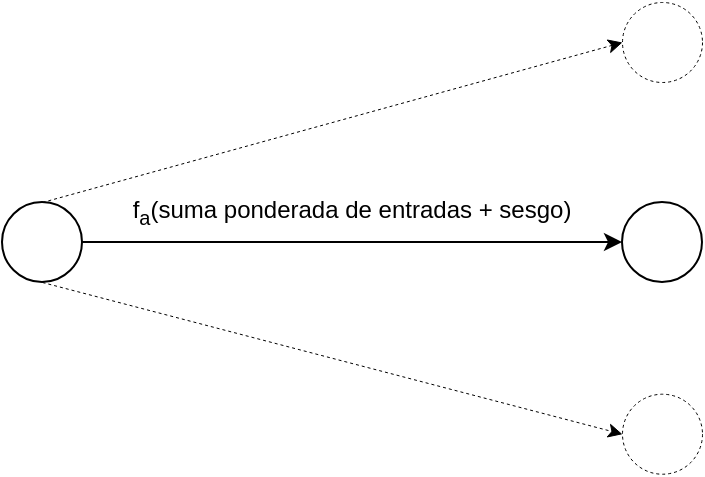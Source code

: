 <mxfile version="20.6.0" type="device"><diagram id="ryoa4Do136EA83S5TR0n" name="Página-1"><mxGraphModel dx="460" dy="719" grid="1" gridSize="10" guides="1" tooltips="1" connect="1" arrows="1" fold="1" page="1" pageScale="1" pageWidth="827" pageHeight="1169" math="0" shadow="0"><root><mxCell id="0"/><mxCell id="1" parent="0"/><mxCell id="MwwMl6Ch4zOOQHR7n04v-1" value="" style="ellipse;whiteSpace=wrap;html=1;aspect=fixed;" vertex="1" parent="1"><mxGeometry x="20" y="370" width="40" height="40" as="geometry"/></mxCell><mxCell id="MwwMl6Ch4zOOQHR7n04v-2" value="" style="ellipse;whiteSpace=wrap;html=1;aspect=fixed;" vertex="1" parent="1"><mxGeometry x="330" y="370" width="40" height="40" as="geometry"/></mxCell><mxCell id="MwwMl6Ch4zOOQHR7n04v-3" value="" style="endArrow=classic;html=1;rounded=0;entryX=0;entryY=0.5;entryDx=0;entryDy=0;exitX=1;exitY=0.5;exitDx=0;exitDy=0;" edge="1" parent="1" source="MwwMl6Ch4zOOQHR7n04v-1" target="MwwMl6Ch4zOOQHR7n04v-2"><mxGeometry width="50" height="50" relative="1" as="geometry"><mxPoint x="220" y="410" as="sourcePoint"/><mxPoint x="270" y="360" as="targetPoint"/></mxGeometry></mxCell><mxCell id="MwwMl6Ch4zOOQHR7n04v-4" value="" style="endArrow=classic;html=1;rounded=0;exitX=0.5;exitY=0;exitDx=0;exitDy=0;entryX=0;entryY=0.5;entryDx=0;entryDy=0;dashed=1;strokeWidth=0.5;" edge="1" parent="1" source="MwwMl6Ch4zOOQHR7n04v-1" target="MwwMl6Ch4zOOQHR7n04v-6"><mxGeometry width="50" height="50" relative="1" as="geometry"><mxPoint x="144.142" y="345.858" as="sourcePoint"/><mxPoint x="330" y="300" as="targetPoint"/></mxGeometry></mxCell><mxCell id="MwwMl6Ch4zOOQHR7n04v-5" value="" style="endArrow=classic;html=1;rounded=0;exitX=0.5;exitY=1;exitDx=0;exitDy=0;entryX=0;entryY=0.5;entryDx=0;entryDy=0;dashed=1;strokeWidth=0.5;" edge="1" parent="1" source="MwwMl6Ch4zOOQHR7n04v-1" target="MwwMl6Ch4zOOQHR7n04v-7"><mxGeometry width="50" height="50" relative="1" as="geometry"><mxPoint x="144.142" y="440.002" as="sourcePoint"/><mxPoint x="290" y="495.86" as="targetPoint"/></mxGeometry></mxCell><mxCell id="MwwMl6Ch4zOOQHR7n04v-6" value="" style="ellipse;whiteSpace=wrap;html=1;aspect=fixed;dashed=1;strokeWidth=0.5;" vertex="1" parent="1"><mxGeometry x="330" y="270" width="40" height="40" as="geometry"/></mxCell><mxCell id="MwwMl6Ch4zOOQHR7n04v-7" value="" style="ellipse;whiteSpace=wrap;html=1;aspect=fixed;dashed=1;strokeWidth=0.5;" vertex="1" parent="1"><mxGeometry x="330" y="465.86" width="40" height="40" as="geometry"/></mxCell><mxCell id="MwwMl6Ch4zOOQHR7n04v-8" value="f&lt;sub&gt;a&lt;/sub&gt;(suma ponderada de entradas + sesgo)" style="text;html=1;strokeColor=none;fillColor=none;align=center;verticalAlign=middle;whiteSpace=wrap;rounded=0;dashed=1;strokeWidth=0;" vertex="1" parent="1"><mxGeometry x="70" y="360" width="250" height="30" as="geometry"/></mxCell></root></mxGraphModel></diagram></mxfile>